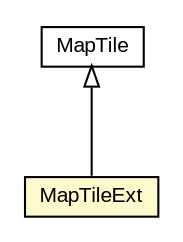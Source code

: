 #!/usr/local/bin/dot
#
# Class diagram 
# Generated by UMLGraph version R5_6-24-gf6e263 (http://www.umlgraph.org/)
#

digraph G {
	edge [fontname="arial",fontsize=10,labelfontname="arial",labelfontsize=10];
	node [fontname="arial",fontsize=10,shape=plaintext];
	nodesep=0.25;
	ranksep=0.5;
	// org.osmdroid.debug.model.MapTileExt
	c9927 [label=<<table title="org.osmdroid.debug.model.MapTileExt" border="0" cellborder="1" cellspacing="0" cellpadding="2" port="p" bgcolor="lemonChiffon" href="./MapTileExt.html">
		<tr><td><table border="0" cellspacing="0" cellpadding="1">
<tr><td align="center" balign="center"> MapTileExt </td></tr>
		</table></td></tr>
		</table>>, URL="./MapTileExt.html", fontname="arial", fontcolor="black", fontsize=10.0];
	//org.osmdroid.debug.model.MapTileExt extends org.osmdroid.tileprovider.MapTile
	c10043:p -> c9927:p [dir=back,arrowtail=empty];
	// org.osmdroid.tileprovider.MapTile
	c10043 [label=<<table title="org.osmdroid.tileprovider.MapTile" border="0" cellborder="1" cellspacing="0" cellpadding="2" port="p" href="http://java.sun.com/j2se/1.4.2/docs/api/org/osmdroid/tileprovider/MapTile.html">
		<tr><td><table border="0" cellspacing="0" cellpadding="1">
<tr><td align="center" balign="center"> MapTile </td></tr>
		</table></td></tr>
		</table>>, URL="http://java.sun.com/j2se/1.4.2/docs/api/org/osmdroid/tileprovider/MapTile.html", fontname="arial", fontcolor="black", fontsize=10.0];
}


